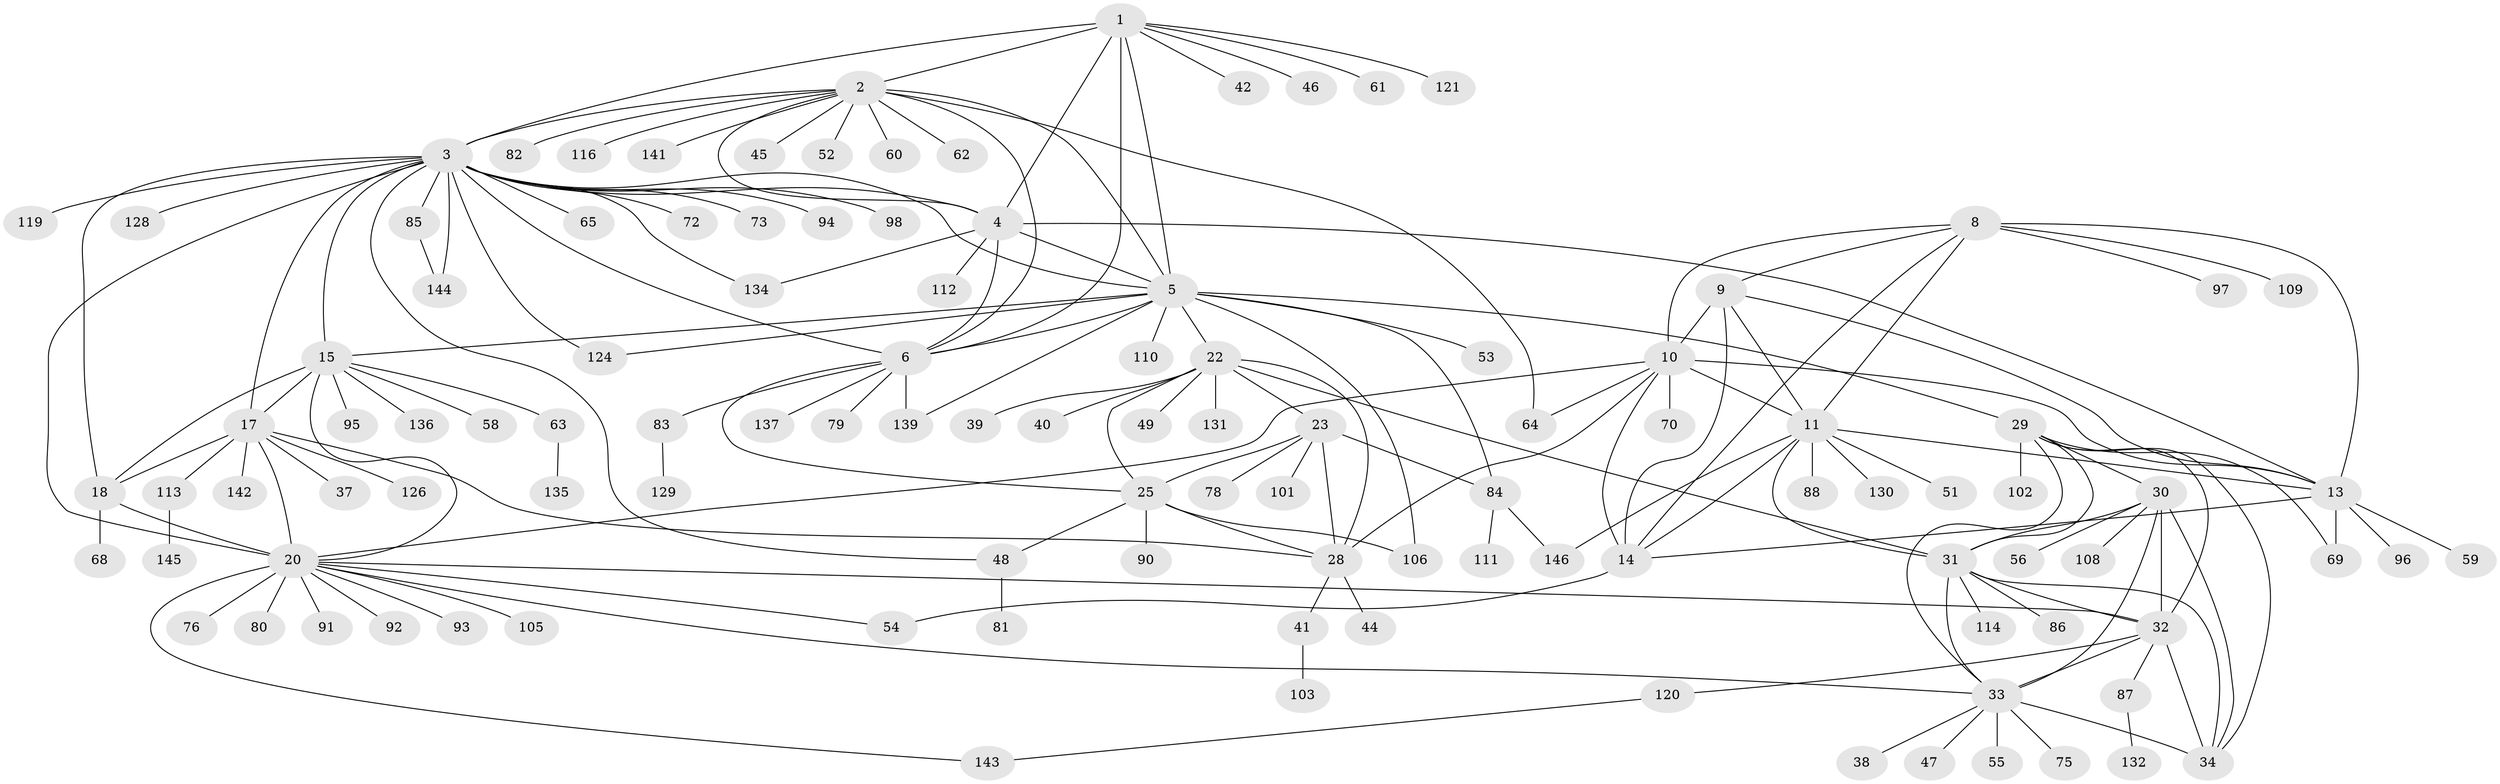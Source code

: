 // Generated by graph-tools (version 1.1) at 2025/24/03/03/25 07:24:09]
// undirected, 113 vertices, 172 edges
graph export_dot {
graph [start="1"]
  node [color=gray90,style=filled];
  1 [super="+7"];
  2 [super="+43"];
  3 [super="+16"];
  4 [super="+36"];
  5 [super="+71"];
  6 [super="+74"];
  8 [super="+50"];
  9 [super="+99"];
  10 [super="+12"];
  11 [super="+89"];
  13 [super="+57"];
  14 [super="+77"];
  15 [super="+127"];
  17 [super="+19"];
  18;
  20 [super="+21"];
  22 [super="+26"];
  23 [super="+24"];
  25 [super="+27"];
  28;
  29 [super="+125"];
  30 [super="+67"];
  31 [super="+66"];
  32 [super="+123"];
  33 [super="+35"];
  34 [super="+140"];
  37;
  38;
  39;
  40;
  41;
  42 [super="+133"];
  44;
  45;
  46;
  47;
  48;
  49;
  51;
  52;
  53;
  54;
  55;
  56;
  58;
  59;
  60;
  61;
  62 [super="+107"];
  63 [super="+117"];
  64;
  65;
  68;
  69;
  70;
  72 [super="+122"];
  73;
  75;
  76;
  78;
  79;
  80;
  81;
  82;
  83;
  84 [super="+104"];
  85;
  86 [super="+118"];
  87 [super="+115"];
  88;
  90;
  91;
  92;
  93 [super="+100"];
  94;
  95;
  96;
  97;
  98;
  101;
  102;
  103;
  105;
  106 [super="+138"];
  108;
  109;
  110;
  111;
  112;
  113;
  114;
  116;
  119;
  120;
  121;
  124;
  126;
  128;
  129;
  130;
  131;
  132;
  134;
  135;
  136;
  137;
  139;
  141;
  142;
  143;
  144;
  145;
  146;
  1 -- 2 [weight=2];
  1 -- 3 [weight=2];
  1 -- 4 [weight=2];
  1 -- 5 [weight=2];
  1 -- 6 [weight=2];
  1 -- 46;
  1 -- 121;
  1 -- 42;
  1 -- 61;
  2 -- 3;
  2 -- 4;
  2 -- 5;
  2 -- 6;
  2 -- 45;
  2 -- 52;
  2 -- 60;
  2 -- 62;
  2 -- 64;
  2 -- 82;
  2 -- 116;
  2 -- 141;
  3 -- 4;
  3 -- 5;
  3 -- 6;
  3 -- 48;
  3 -- 65;
  3 -- 72;
  3 -- 94;
  3 -- 119;
  3 -- 128;
  3 -- 144;
  3 -- 98;
  3 -- 134;
  3 -- 73;
  3 -- 15;
  3 -- 17 [weight=2];
  3 -- 18;
  3 -- 20 [weight=2];
  3 -- 85;
  3 -- 124;
  4 -- 5;
  4 -- 6;
  4 -- 13;
  4 -- 134;
  4 -- 112;
  5 -- 6;
  5 -- 29;
  5 -- 53;
  5 -- 84;
  5 -- 110;
  5 -- 124;
  5 -- 139;
  5 -- 22;
  5 -- 15;
  5 -- 106;
  6 -- 25;
  6 -- 79;
  6 -- 137;
  6 -- 83;
  6 -- 139;
  8 -- 9;
  8 -- 10 [weight=2];
  8 -- 11;
  8 -- 13;
  8 -- 14;
  8 -- 97;
  8 -- 109;
  9 -- 10 [weight=2];
  9 -- 11;
  9 -- 13;
  9 -- 14;
  10 -- 11 [weight=2];
  10 -- 13 [weight=2];
  10 -- 14 [weight=2];
  10 -- 20;
  10 -- 70;
  10 -- 64;
  10 -- 28;
  11 -- 13;
  11 -- 14;
  11 -- 31;
  11 -- 51;
  11 -- 88;
  11 -- 130;
  11 -- 146;
  13 -- 14;
  13 -- 59;
  13 -- 69;
  13 -- 96;
  14 -- 54;
  15 -- 17 [weight=2];
  15 -- 18;
  15 -- 20 [weight=2];
  15 -- 58;
  15 -- 63;
  15 -- 95;
  15 -- 136;
  17 -- 18 [weight=2];
  17 -- 20 [weight=4];
  17 -- 37;
  17 -- 142;
  17 -- 113;
  17 -- 28;
  17 -- 126;
  18 -- 20 [weight=2];
  18 -- 68;
  20 -- 76;
  20 -- 80;
  20 -- 91;
  20 -- 92;
  20 -- 93;
  20 -- 143;
  20 -- 105;
  20 -- 54;
  20 -- 32;
  20 -- 33;
  22 -- 23 [weight=4];
  22 -- 25 [weight=4];
  22 -- 28 [weight=2];
  22 -- 39;
  22 -- 131;
  22 -- 40;
  22 -- 49;
  22 -- 31;
  23 -- 25 [weight=4];
  23 -- 28 [weight=2];
  23 -- 101;
  23 -- 78;
  23 -- 84;
  25 -- 28 [weight=2];
  25 -- 48;
  25 -- 106;
  25 -- 90;
  28 -- 41;
  28 -- 44;
  29 -- 30;
  29 -- 31;
  29 -- 32;
  29 -- 33 [weight=2];
  29 -- 34;
  29 -- 69;
  29 -- 102;
  30 -- 31;
  30 -- 32;
  30 -- 33 [weight=2];
  30 -- 34;
  30 -- 56;
  30 -- 108;
  31 -- 32;
  31 -- 33 [weight=2];
  31 -- 34;
  31 -- 114;
  31 -- 86;
  32 -- 33 [weight=2];
  32 -- 34;
  32 -- 87;
  32 -- 120;
  33 -- 34 [weight=2];
  33 -- 38;
  33 -- 55;
  33 -- 75;
  33 -- 47;
  41 -- 103;
  48 -- 81;
  63 -- 135;
  83 -- 129;
  84 -- 111;
  84 -- 146;
  85 -- 144;
  87 -- 132;
  113 -- 145;
  120 -- 143;
}
